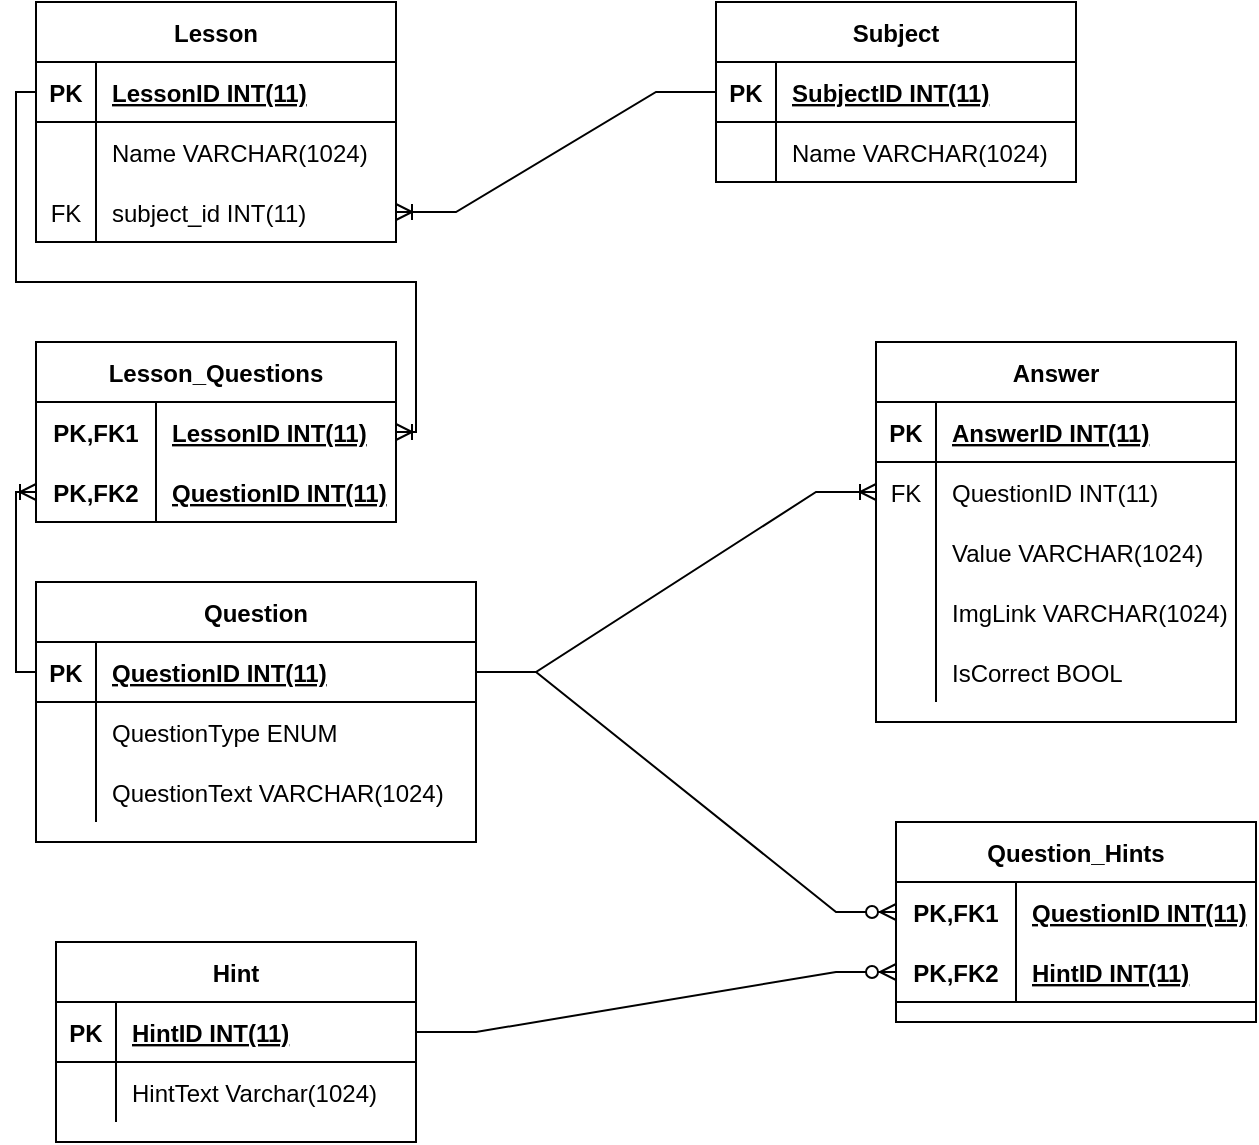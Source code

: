 <mxfile version="20.2.8" type="device"><diagram id="qbVXIZHRqSKObl3CPdeW" name="Pagina-1"><mxGraphModel dx="1038" dy="588" grid="1" gridSize="10" guides="1" tooltips="1" connect="1" arrows="1" fold="1" page="1" pageScale="1" pageWidth="827" pageHeight="1169" math="0" shadow="0"><root><mxCell id="0"/><mxCell id="1" parent="0"/><mxCell id="cfSkDuSw2dy4tqssVSU_-1" value="Lesson" style="shape=table;startSize=30;container=1;collapsible=1;childLayout=tableLayout;fixedRows=1;rowLines=0;fontStyle=1;align=center;resizeLast=1;" vertex="1" parent="1"><mxGeometry x="60" y="40" width="180" height="120" as="geometry"/></mxCell><mxCell id="cfSkDuSw2dy4tqssVSU_-2" value="" style="shape=tableRow;horizontal=0;startSize=0;swimlaneHead=0;swimlaneBody=0;fillColor=none;collapsible=0;dropTarget=0;points=[[0,0.5],[1,0.5]];portConstraint=eastwest;top=0;left=0;right=0;bottom=1;" vertex="1" parent="cfSkDuSw2dy4tqssVSU_-1"><mxGeometry y="30" width="180" height="30" as="geometry"/></mxCell><mxCell id="cfSkDuSw2dy4tqssVSU_-3" value="PK" style="shape=partialRectangle;connectable=0;fillColor=none;top=0;left=0;bottom=0;right=0;fontStyle=1;overflow=hidden;" vertex="1" parent="cfSkDuSw2dy4tqssVSU_-2"><mxGeometry width="30" height="30" as="geometry"><mxRectangle width="30" height="30" as="alternateBounds"/></mxGeometry></mxCell><mxCell id="cfSkDuSw2dy4tqssVSU_-4" value="LessonID INT(11)" style="shape=partialRectangle;connectable=0;fillColor=none;top=0;left=0;bottom=0;right=0;align=left;spacingLeft=6;fontStyle=5;overflow=hidden;" vertex="1" parent="cfSkDuSw2dy4tqssVSU_-2"><mxGeometry x="30" width="150" height="30" as="geometry"><mxRectangle width="150" height="30" as="alternateBounds"/></mxGeometry></mxCell><mxCell id="cfSkDuSw2dy4tqssVSU_-5" value="" style="shape=tableRow;horizontal=0;startSize=0;swimlaneHead=0;swimlaneBody=0;fillColor=none;collapsible=0;dropTarget=0;points=[[0,0.5],[1,0.5]];portConstraint=eastwest;top=0;left=0;right=0;bottom=0;" vertex="1" parent="cfSkDuSw2dy4tqssVSU_-1"><mxGeometry y="60" width="180" height="30" as="geometry"/></mxCell><mxCell id="cfSkDuSw2dy4tqssVSU_-6" value="" style="shape=partialRectangle;connectable=0;fillColor=none;top=0;left=0;bottom=0;right=0;editable=1;overflow=hidden;" vertex="1" parent="cfSkDuSw2dy4tqssVSU_-5"><mxGeometry width="30" height="30" as="geometry"><mxRectangle width="30" height="30" as="alternateBounds"/></mxGeometry></mxCell><mxCell id="cfSkDuSw2dy4tqssVSU_-7" value="Name VARCHAR(1024)" style="shape=partialRectangle;connectable=0;fillColor=none;top=0;left=0;bottom=0;right=0;align=left;spacingLeft=6;overflow=hidden;" vertex="1" parent="cfSkDuSw2dy4tqssVSU_-5"><mxGeometry x="30" width="150" height="30" as="geometry"><mxRectangle width="150" height="30" as="alternateBounds"/></mxGeometry></mxCell><mxCell id="cfSkDuSw2dy4tqssVSU_-8" value="" style="shape=tableRow;horizontal=0;startSize=0;swimlaneHead=0;swimlaneBody=0;fillColor=none;collapsible=0;dropTarget=0;points=[[0,0.5],[1,0.5]];portConstraint=eastwest;top=0;left=0;right=0;bottom=0;" vertex="1" parent="cfSkDuSw2dy4tqssVSU_-1"><mxGeometry y="90" width="180" height="30" as="geometry"/></mxCell><mxCell id="cfSkDuSw2dy4tqssVSU_-9" value="FK" style="shape=partialRectangle;connectable=0;fillColor=none;top=0;left=0;bottom=0;right=0;editable=1;overflow=hidden;" vertex="1" parent="cfSkDuSw2dy4tqssVSU_-8"><mxGeometry width="30" height="30" as="geometry"><mxRectangle width="30" height="30" as="alternateBounds"/></mxGeometry></mxCell><mxCell id="cfSkDuSw2dy4tqssVSU_-10" value="subject_id INT(11)" style="shape=partialRectangle;connectable=0;fillColor=none;top=0;left=0;bottom=0;right=0;align=left;spacingLeft=6;overflow=hidden;" vertex="1" parent="cfSkDuSw2dy4tqssVSU_-8"><mxGeometry x="30" width="150" height="30" as="geometry"><mxRectangle width="150" height="30" as="alternateBounds"/></mxGeometry></mxCell><mxCell id="cfSkDuSw2dy4tqssVSU_-14" value="Subject" style="shape=table;startSize=30;container=1;collapsible=1;childLayout=tableLayout;fixedRows=1;rowLines=0;fontStyle=1;align=center;resizeLast=1;" vertex="1" parent="1"><mxGeometry x="400" y="40" width="180" height="90" as="geometry"/></mxCell><mxCell id="cfSkDuSw2dy4tqssVSU_-15" value="" style="shape=tableRow;horizontal=0;startSize=0;swimlaneHead=0;swimlaneBody=0;fillColor=none;collapsible=0;dropTarget=0;points=[[0,0.5],[1,0.5]];portConstraint=eastwest;top=0;left=0;right=0;bottom=1;" vertex="1" parent="cfSkDuSw2dy4tqssVSU_-14"><mxGeometry y="30" width="180" height="30" as="geometry"/></mxCell><mxCell id="cfSkDuSw2dy4tqssVSU_-16" value="PK" style="shape=partialRectangle;connectable=0;fillColor=none;top=0;left=0;bottom=0;right=0;fontStyle=1;overflow=hidden;" vertex="1" parent="cfSkDuSw2dy4tqssVSU_-15"><mxGeometry width="30" height="30" as="geometry"><mxRectangle width="30" height="30" as="alternateBounds"/></mxGeometry></mxCell><mxCell id="cfSkDuSw2dy4tqssVSU_-17" value="SubjectID INT(11)" style="shape=partialRectangle;connectable=0;fillColor=none;top=0;left=0;bottom=0;right=0;align=left;spacingLeft=6;fontStyle=5;overflow=hidden;" vertex="1" parent="cfSkDuSw2dy4tqssVSU_-15"><mxGeometry x="30" width="150" height="30" as="geometry"><mxRectangle width="150" height="30" as="alternateBounds"/></mxGeometry></mxCell><mxCell id="cfSkDuSw2dy4tqssVSU_-18" value="" style="shape=tableRow;horizontal=0;startSize=0;swimlaneHead=0;swimlaneBody=0;fillColor=none;collapsible=0;dropTarget=0;points=[[0,0.5],[1,0.5]];portConstraint=eastwest;top=0;left=0;right=0;bottom=0;" vertex="1" parent="cfSkDuSw2dy4tqssVSU_-14"><mxGeometry y="60" width="180" height="30" as="geometry"/></mxCell><mxCell id="cfSkDuSw2dy4tqssVSU_-19" value="" style="shape=partialRectangle;connectable=0;fillColor=none;top=0;left=0;bottom=0;right=0;editable=1;overflow=hidden;" vertex="1" parent="cfSkDuSw2dy4tqssVSU_-18"><mxGeometry width="30" height="30" as="geometry"><mxRectangle width="30" height="30" as="alternateBounds"/></mxGeometry></mxCell><mxCell id="cfSkDuSw2dy4tqssVSU_-20" value="Name VARCHAR(1024)" style="shape=partialRectangle;connectable=0;fillColor=none;top=0;left=0;bottom=0;right=0;align=left;spacingLeft=6;overflow=hidden;" vertex="1" parent="cfSkDuSw2dy4tqssVSU_-18"><mxGeometry x="30" width="150" height="30" as="geometry"><mxRectangle width="150" height="30" as="alternateBounds"/></mxGeometry></mxCell><mxCell id="cfSkDuSw2dy4tqssVSU_-27" value="" style="edgeStyle=entityRelationEdgeStyle;fontSize=12;html=1;endArrow=ERoneToMany;rounded=0;entryX=1;entryY=0.5;entryDx=0;entryDy=0;exitX=0;exitY=0.5;exitDx=0;exitDy=0;" edge="1" parent="1" source="cfSkDuSw2dy4tqssVSU_-15" target="cfSkDuSw2dy4tqssVSU_-8"><mxGeometry width="100" height="100" relative="1" as="geometry"><mxPoint x="330" y="230" as="sourcePoint"/><mxPoint x="600" y="290" as="targetPoint"/></mxGeometry></mxCell><mxCell id="cfSkDuSw2dy4tqssVSU_-28" value="Question" style="shape=table;startSize=30;container=1;collapsible=1;childLayout=tableLayout;fixedRows=1;rowLines=0;fontStyle=1;align=center;resizeLast=1;" vertex="1" parent="1"><mxGeometry x="60" y="330" width="220" height="130" as="geometry"/></mxCell><mxCell id="cfSkDuSw2dy4tqssVSU_-29" value="" style="shape=tableRow;horizontal=0;startSize=0;swimlaneHead=0;swimlaneBody=0;fillColor=none;collapsible=0;dropTarget=0;points=[[0,0.5],[1,0.5]];portConstraint=eastwest;top=0;left=0;right=0;bottom=1;" vertex="1" parent="cfSkDuSw2dy4tqssVSU_-28"><mxGeometry y="30" width="220" height="30" as="geometry"/></mxCell><mxCell id="cfSkDuSw2dy4tqssVSU_-30" value="PK" style="shape=partialRectangle;connectable=0;fillColor=none;top=0;left=0;bottom=0;right=0;fontStyle=1;overflow=hidden;" vertex="1" parent="cfSkDuSw2dy4tqssVSU_-29"><mxGeometry width="30" height="30" as="geometry"><mxRectangle width="30" height="30" as="alternateBounds"/></mxGeometry></mxCell><mxCell id="cfSkDuSw2dy4tqssVSU_-31" value="QuestionID INT(11)" style="shape=partialRectangle;connectable=0;fillColor=none;top=0;left=0;bottom=0;right=0;align=left;spacingLeft=6;fontStyle=5;overflow=hidden;" vertex="1" parent="cfSkDuSw2dy4tqssVSU_-29"><mxGeometry x="30" width="190" height="30" as="geometry"><mxRectangle width="190" height="30" as="alternateBounds"/></mxGeometry></mxCell><mxCell id="cfSkDuSw2dy4tqssVSU_-32" value="" style="shape=tableRow;horizontal=0;startSize=0;swimlaneHead=0;swimlaneBody=0;fillColor=none;collapsible=0;dropTarget=0;points=[[0,0.5],[1,0.5]];portConstraint=eastwest;top=0;left=0;right=0;bottom=0;" vertex="1" parent="cfSkDuSw2dy4tqssVSU_-28"><mxGeometry y="60" width="220" height="30" as="geometry"/></mxCell><mxCell id="cfSkDuSw2dy4tqssVSU_-33" value="" style="shape=partialRectangle;connectable=0;fillColor=none;top=0;left=0;bottom=0;right=0;editable=1;overflow=hidden;" vertex="1" parent="cfSkDuSw2dy4tqssVSU_-32"><mxGeometry width="30" height="30" as="geometry"><mxRectangle width="30" height="30" as="alternateBounds"/></mxGeometry></mxCell><mxCell id="cfSkDuSw2dy4tqssVSU_-34" value="QuestionType ENUM" style="shape=partialRectangle;connectable=0;fillColor=none;top=0;left=0;bottom=0;right=0;align=left;spacingLeft=6;overflow=hidden;" vertex="1" parent="cfSkDuSw2dy4tqssVSU_-32"><mxGeometry x="30" width="190" height="30" as="geometry"><mxRectangle width="190" height="30" as="alternateBounds"/></mxGeometry></mxCell><mxCell id="cfSkDuSw2dy4tqssVSU_-35" value="" style="shape=tableRow;horizontal=0;startSize=0;swimlaneHead=0;swimlaneBody=0;fillColor=none;collapsible=0;dropTarget=0;points=[[0,0.5],[1,0.5]];portConstraint=eastwest;top=0;left=0;right=0;bottom=0;" vertex="1" parent="cfSkDuSw2dy4tqssVSU_-28"><mxGeometry y="90" width="220" height="30" as="geometry"/></mxCell><mxCell id="cfSkDuSw2dy4tqssVSU_-36" value="" style="shape=partialRectangle;connectable=0;fillColor=none;top=0;left=0;bottom=0;right=0;editable=1;overflow=hidden;" vertex="1" parent="cfSkDuSw2dy4tqssVSU_-35"><mxGeometry width="30" height="30" as="geometry"><mxRectangle width="30" height="30" as="alternateBounds"/></mxGeometry></mxCell><mxCell id="cfSkDuSw2dy4tqssVSU_-37" value="QuestionText VARCHAR(1024)" style="shape=partialRectangle;connectable=0;fillColor=none;top=0;left=0;bottom=0;right=0;align=left;spacingLeft=6;overflow=hidden;" vertex="1" parent="cfSkDuSw2dy4tqssVSU_-35"><mxGeometry x="30" width="190" height="30" as="geometry"><mxRectangle width="190" height="30" as="alternateBounds"/></mxGeometry></mxCell><mxCell id="cfSkDuSw2dy4tqssVSU_-41" value="Answer" style="shape=table;startSize=30;container=1;collapsible=1;childLayout=tableLayout;fixedRows=1;rowLines=0;fontStyle=1;align=center;resizeLast=1;" vertex="1" parent="1"><mxGeometry x="480" y="210" width="180" height="190" as="geometry"/></mxCell><mxCell id="cfSkDuSw2dy4tqssVSU_-42" value="" style="shape=tableRow;horizontal=0;startSize=0;swimlaneHead=0;swimlaneBody=0;fillColor=none;collapsible=0;dropTarget=0;points=[[0,0.5],[1,0.5]];portConstraint=eastwest;top=0;left=0;right=0;bottom=1;" vertex="1" parent="cfSkDuSw2dy4tqssVSU_-41"><mxGeometry y="30" width="180" height="30" as="geometry"/></mxCell><mxCell id="cfSkDuSw2dy4tqssVSU_-43" value="PK" style="shape=partialRectangle;connectable=0;fillColor=none;top=0;left=0;bottom=0;right=0;fontStyle=1;overflow=hidden;" vertex="1" parent="cfSkDuSw2dy4tqssVSU_-42"><mxGeometry width="30" height="30" as="geometry"><mxRectangle width="30" height="30" as="alternateBounds"/></mxGeometry></mxCell><mxCell id="cfSkDuSw2dy4tqssVSU_-44" value="AnswerID INT(11)" style="shape=partialRectangle;connectable=0;fillColor=none;top=0;left=0;bottom=0;right=0;align=left;spacingLeft=6;fontStyle=5;overflow=hidden;" vertex="1" parent="cfSkDuSw2dy4tqssVSU_-42"><mxGeometry x="30" width="150" height="30" as="geometry"><mxRectangle width="150" height="30" as="alternateBounds"/></mxGeometry></mxCell><mxCell id="cfSkDuSw2dy4tqssVSU_-162" value="" style="shape=tableRow;horizontal=0;startSize=0;swimlaneHead=0;swimlaneBody=0;fillColor=none;collapsible=0;dropTarget=0;points=[[0,0.5],[1,0.5]];portConstraint=eastwest;top=0;left=0;right=0;bottom=0;" vertex="1" parent="cfSkDuSw2dy4tqssVSU_-41"><mxGeometry y="60" width="180" height="30" as="geometry"/></mxCell><mxCell id="cfSkDuSw2dy4tqssVSU_-163" value="FK" style="shape=partialRectangle;connectable=0;fillColor=none;top=0;left=0;bottom=0;right=0;editable=1;overflow=hidden;" vertex="1" parent="cfSkDuSw2dy4tqssVSU_-162"><mxGeometry width="30" height="30" as="geometry"><mxRectangle width="30" height="30" as="alternateBounds"/></mxGeometry></mxCell><mxCell id="cfSkDuSw2dy4tqssVSU_-164" value="QuestionID INT(11)" style="shape=partialRectangle;connectable=0;fillColor=none;top=0;left=0;bottom=0;right=0;align=left;spacingLeft=6;overflow=hidden;" vertex="1" parent="cfSkDuSw2dy4tqssVSU_-162"><mxGeometry x="30" width="150" height="30" as="geometry"><mxRectangle width="150" height="30" as="alternateBounds"/></mxGeometry></mxCell><mxCell id="cfSkDuSw2dy4tqssVSU_-45" value="" style="shape=tableRow;horizontal=0;startSize=0;swimlaneHead=0;swimlaneBody=0;fillColor=none;collapsible=0;dropTarget=0;points=[[0,0.5],[1,0.5]];portConstraint=eastwest;top=0;left=0;right=0;bottom=0;" vertex="1" parent="cfSkDuSw2dy4tqssVSU_-41"><mxGeometry y="90" width="180" height="30" as="geometry"/></mxCell><mxCell id="cfSkDuSw2dy4tqssVSU_-46" value="" style="shape=partialRectangle;connectable=0;fillColor=none;top=0;left=0;bottom=0;right=0;editable=1;overflow=hidden;" vertex="1" parent="cfSkDuSw2dy4tqssVSU_-45"><mxGeometry width="30" height="30" as="geometry"><mxRectangle width="30" height="30" as="alternateBounds"/></mxGeometry></mxCell><mxCell id="cfSkDuSw2dy4tqssVSU_-47" value="Value VARCHAR(1024)" style="shape=partialRectangle;connectable=0;fillColor=none;top=0;left=0;bottom=0;right=0;align=left;spacingLeft=6;overflow=hidden;" vertex="1" parent="cfSkDuSw2dy4tqssVSU_-45"><mxGeometry x="30" width="150" height="30" as="geometry"><mxRectangle width="150" height="30" as="alternateBounds"/></mxGeometry></mxCell><mxCell id="cfSkDuSw2dy4tqssVSU_-48" value="" style="shape=tableRow;horizontal=0;startSize=0;swimlaneHead=0;swimlaneBody=0;fillColor=none;collapsible=0;dropTarget=0;points=[[0,0.5],[1,0.5]];portConstraint=eastwest;top=0;left=0;right=0;bottom=0;" vertex="1" parent="cfSkDuSw2dy4tqssVSU_-41"><mxGeometry y="120" width="180" height="30" as="geometry"/></mxCell><mxCell id="cfSkDuSw2dy4tqssVSU_-49" value="" style="shape=partialRectangle;connectable=0;fillColor=none;top=0;left=0;bottom=0;right=0;editable=1;overflow=hidden;" vertex="1" parent="cfSkDuSw2dy4tqssVSU_-48"><mxGeometry width="30" height="30" as="geometry"><mxRectangle width="30" height="30" as="alternateBounds"/></mxGeometry></mxCell><mxCell id="cfSkDuSw2dy4tqssVSU_-50" value="ImgLink VARCHAR(1024)" style="shape=partialRectangle;connectable=0;fillColor=none;top=0;left=0;bottom=0;right=0;align=left;spacingLeft=6;overflow=hidden;" vertex="1" parent="cfSkDuSw2dy4tqssVSU_-48"><mxGeometry x="30" width="150" height="30" as="geometry"><mxRectangle width="150" height="30" as="alternateBounds"/></mxGeometry></mxCell><mxCell id="cfSkDuSw2dy4tqssVSU_-165" value="" style="shape=tableRow;horizontal=0;startSize=0;swimlaneHead=0;swimlaneBody=0;fillColor=none;collapsible=0;dropTarget=0;points=[[0,0.5],[1,0.5]];portConstraint=eastwest;top=0;left=0;right=0;bottom=0;" vertex="1" parent="cfSkDuSw2dy4tqssVSU_-41"><mxGeometry y="150" width="180" height="30" as="geometry"/></mxCell><mxCell id="cfSkDuSw2dy4tqssVSU_-166" value="" style="shape=partialRectangle;connectable=0;fillColor=none;top=0;left=0;bottom=0;right=0;editable=1;overflow=hidden;" vertex="1" parent="cfSkDuSw2dy4tqssVSU_-165"><mxGeometry width="30" height="30" as="geometry"><mxRectangle width="30" height="30" as="alternateBounds"/></mxGeometry></mxCell><mxCell id="cfSkDuSw2dy4tqssVSU_-167" value="IsCorrect BOOL" style="shape=partialRectangle;connectable=0;fillColor=none;top=0;left=0;bottom=0;right=0;align=left;spacingLeft=6;overflow=hidden;" vertex="1" parent="cfSkDuSw2dy4tqssVSU_-165"><mxGeometry x="30" width="150" height="30" as="geometry"><mxRectangle width="150" height="30" as="alternateBounds"/></mxGeometry></mxCell><mxCell id="cfSkDuSw2dy4tqssVSU_-97" value="Lesson_Questions" style="shape=table;startSize=30;container=1;collapsible=1;childLayout=tableLayout;fixedRows=1;rowLines=0;fontStyle=1;align=center;resizeLast=1;fillColor=#FFFFFF;" vertex="1" parent="1"><mxGeometry x="60" y="210" width="180" height="90" as="geometry"/></mxCell><mxCell id="cfSkDuSw2dy4tqssVSU_-98" value="" style="shape=tableRow;horizontal=0;startSize=0;swimlaneHead=0;swimlaneBody=0;fillColor=none;collapsible=0;dropTarget=0;points=[[0,0.5],[1,0.5]];portConstraint=eastwest;top=0;left=0;right=0;bottom=0;" vertex="1" parent="cfSkDuSw2dy4tqssVSU_-97"><mxGeometry y="30" width="180" height="30" as="geometry"/></mxCell><mxCell id="cfSkDuSw2dy4tqssVSU_-99" value="PK,FK1" style="shape=partialRectangle;connectable=0;fillColor=none;top=0;left=0;bottom=0;right=0;fontStyle=1;overflow=hidden;" vertex="1" parent="cfSkDuSw2dy4tqssVSU_-98"><mxGeometry width="60" height="30" as="geometry"><mxRectangle width="60" height="30" as="alternateBounds"/></mxGeometry></mxCell><mxCell id="cfSkDuSw2dy4tqssVSU_-100" value="LessonID INT(11)" style="shape=partialRectangle;connectable=0;fillColor=none;top=0;left=0;bottom=0;right=0;align=left;spacingLeft=6;fontStyle=5;overflow=hidden;" vertex="1" parent="cfSkDuSw2dy4tqssVSU_-98"><mxGeometry x="60" width="120" height="30" as="geometry"><mxRectangle width="120" height="30" as="alternateBounds"/></mxGeometry></mxCell><mxCell id="cfSkDuSw2dy4tqssVSU_-101" value="" style="shape=tableRow;horizontal=0;startSize=0;swimlaneHead=0;swimlaneBody=0;fillColor=none;collapsible=0;dropTarget=0;points=[[0,0.5],[1,0.5]];portConstraint=eastwest;top=0;left=0;right=0;bottom=1;" vertex="1" parent="cfSkDuSw2dy4tqssVSU_-97"><mxGeometry y="60" width="180" height="30" as="geometry"/></mxCell><mxCell id="cfSkDuSw2dy4tqssVSU_-102" value="PK,FK2" style="shape=partialRectangle;connectable=0;fillColor=none;top=0;left=0;bottom=0;right=0;fontStyle=1;overflow=hidden;" vertex="1" parent="cfSkDuSw2dy4tqssVSU_-101"><mxGeometry width="60" height="30" as="geometry"><mxRectangle width="60" height="30" as="alternateBounds"/></mxGeometry></mxCell><mxCell id="cfSkDuSw2dy4tqssVSU_-103" value="QuestionID INT(11)" style="shape=partialRectangle;connectable=0;fillColor=none;top=0;left=0;bottom=0;right=0;align=left;spacingLeft=6;fontStyle=5;overflow=hidden;" vertex="1" parent="cfSkDuSw2dy4tqssVSU_-101"><mxGeometry x="60" width="120" height="30" as="geometry"><mxRectangle width="120" height="30" as="alternateBounds"/></mxGeometry></mxCell><mxCell id="cfSkDuSw2dy4tqssVSU_-119" value="Question_Hints" style="shape=table;startSize=30;container=1;collapsible=1;childLayout=tableLayout;fixedRows=1;rowLines=0;fontStyle=1;align=center;resizeLast=1;fillColor=#FFFFFF;" vertex="1" parent="1"><mxGeometry x="490" y="450" width="180" height="100" as="geometry"/></mxCell><mxCell id="cfSkDuSw2dy4tqssVSU_-120" value="" style="shape=tableRow;horizontal=0;startSize=0;swimlaneHead=0;swimlaneBody=0;fillColor=none;collapsible=0;dropTarget=0;points=[[0,0.5],[1,0.5]];portConstraint=eastwest;top=0;left=0;right=0;bottom=0;" vertex="1" parent="cfSkDuSw2dy4tqssVSU_-119"><mxGeometry y="30" width="180" height="30" as="geometry"/></mxCell><mxCell id="cfSkDuSw2dy4tqssVSU_-121" value="PK,FK1" style="shape=partialRectangle;connectable=0;fillColor=none;top=0;left=0;bottom=0;right=0;fontStyle=1;overflow=hidden;" vertex="1" parent="cfSkDuSw2dy4tqssVSU_-120"><mxGeometry width="60" height="30" as="geometry"><mxRectangle width="60" height="30" as="alternateBounds"/></mxGeometry></mxCell><mxCell id="cfSkDuSw2dy4tqssVSU_-122" value="QuestionID INT(11)" style="shape=partialRectangle;connectable=0;fillColor=none;top=0;left=0;bottom=0;right=0;align=left;spacingLeft=6;fontStyle=5;overflow=hidden;" vertex="1" parent="cfSkDuSw2dy4tqssVSU_-120"><mxGeometry x="60" width="120" height="30" as="geometry"><mxRectangle width="120" height="30" as="alternateBounds"/></mxGeometry></mxCell><mxCell id="cfSkDuSw2dy4tqssVSU_-123" value="" style="shape=tableRow;horizontal=0;startSize=0;swimlaneHead=0;swimlaneBody=0;fillColor=none;collapsible=0;dropTarget=0;points=[[0,0.5],[1,0.5]];portConstraint=eastwest;top=0;left=0;right=0;bottom=1;" vertex="1" parent="cfSkDuSw2dy4tqssVSU_-119"><mxGeometry y="60" width="180" height="30" as="geometry"/></mxCell><mxCell id="cfSkDuSw2dy4tqssVSU_-124" value="PK,FK2" style="shape=partialRectangle;connectable=0;fillColor=none;top=0;left=0;bottom=0;right=0;fontStyle=1;overflow=hidden;" vertex="1" parent="cfSkDuSw2dy4tqssVSU_-123"><mxGeometry width="60" height="30" as="geometry"><mxRectangle width="60" height="30" as="alternateBounds"/></mxGeometry></mxCell><mxCell id="cfSkDuSw2dy4tqssVSU_-125" value="HintID INT(11)" style="shape=partialRectangle;connectable=0;fillColor=none;top=0;left=0;bottom=0;right=0;align=left;spacingLeft=6;fontStyle=5;overflow=hidden;" vertex="1" parent="cfSkDuSw2dy4tqssVSU_-123"><mxGeometry x="60" width="120" height="30" as="geometry"><mxRectangle width="120" height="30" as="alternateBounds"/></mxGeometry></mxCell><mxCell id="cfSkDuSw2dy4tqssVSU_-145" value="Hint" style="shape=table;startSize=30;container=1;collapsible=1;childLayout=tableLayout;fixedRows=1;rowLines=0;fontStyle=1;align=center;resizeLast=1;" vertex="1" parent="1"><mxGeometry x="70" y="510" width="180" height="100" as="geometry"/></mxCell><mxCell id="cfSkDuSw2dy4tqssVSU_-146" value="" style="shape=tableRow;horizontal=0;startSize=0;swimlaneHead=0;swimlaneBody=0;fillColor=none;collapsible=0;dropTarget=0;points=[[0,0.5],[1,0.5]];portConstraint=eastwest;top=0;left=0;right=0;bottom=1;" vertex="1" parent="cfSkDuSw2dy4tqssVSU_-145"><mxGeometry y="30" width="180" height="30" as="geometry"/></mxCell><mxCell id="cfSkDuSw2dy4tqssVSU_-147" value="PK" style="shape=partialRectangle;connectable=0;fillColor=none;top=0;left=0;bottom=0;right=0;fontStyle=1;overflow=hidden;" vertex="1" parent="cfSkDuSw2dy4tqssVSU_-146"><mxGeometry width="30" height="30" as="geometry"><mxRectangle width="30" height="30" as="alternateBounds"/></mxGeometry></mxCell><mxCell id="cfSkDuSw2dy4tqssVSU_-148" value="HintID INT(11)" style="shape=partialRectangle;connectable=0;fillColor=none;top=0;left=0;bottom=0;right=0;align=left;spacingLeft=6;fontStyle=5;overflow=hidden;" vertex="1" parent="cfSkDuSw2dy4tqssVSU_-146"><mxGeometry x="30" width="150" height="30" as="geometry"><mxRectangle width="150" height="30" as="alternateBounds"/></mxGeometry></mxCell><mxCell id="cfSkDuSw2dy4tqssVSU_-149" value="" style="shape=tableRow;horizontal=0;startSize=0;swimlaneHead=0;swimlaneBody=0;fillColor=none;collapsible=0;dropTarget=0;points=[[0,0.5],[1,0.5]];portConstraint=eastwest;top=0;left=0;right=0;bottom=0;" vertex="1" parent="cfSkDuSw2dy4tqssVSU_-145"><mxGeometry y="60" width="180" height="30" as="geometry"/></mxCell><mxCell id="cfSkDuSw2dy4tqssVSU_-150" value="" style="shape=partialRectangle;connectable=0;fillColor=none;top=0;left=0;bottom=0;right=0;editable=1;overflow=hidden;" vertex="1" parent="cfSkDuSw2dy4tqssVSU_-149"><mxGeometry width="30" height="30" as="geometry"><mxRectangle width="30" height="30" as="alternateBounds"/></mxGeometry></mxCell><mxCell id="cfSkDuSw2dy4tqssVSU_-151" value="HintText Varchar(1024)" style="shape=partialRectangle;connectable=0;fillColor=none;top=0;left=0;bottom=0;right=0;align=left;spacingLeft=6;overflow=hidden;" vertex="1" parent="cfSkDuSw2dy4tqssVSU_-149"><mxGeometry x="30" width="150" height="30" as="geometry"><mxRectangle width="150" height="30" as="alternateBounds"/></mxGeometry></mxCell><mxCell id="cfSkDuSw2dy4tqssVSU_-158" value="" style="edgeStyle=orthogonalEdgeStyle;fontSize=12;html=1;endArrow=ERoneToMany;rounded=0;exitX=0;exitY=0.5;exitDx=0;exitDy=0;entryX=1;entryY=0.5;entryDx=0;entryDy=0;" edge="1" parent="1" source="cfSkDuSw2dy4tqssVSU_-2" target="cfSkDuSw2dy4tqssVSU_-98"><mxGeometry width="100" height="100" relative="1" as="geometry"><mxPoint x="320" y="340" as="sourcePoint"/><mxPoint x="420" y="240" as="targetPoint"/><Array as="points"><mxPoint x="50" y="85"/><mxPoint x="50" y="180"/><mxPoint x="250" y="180"/><mxPoint x="250" y="255"/></Array></mxGeometry></mxCell><mxCell id="cfSkDuSw2dy4tqssVSU_-159" value="" style="edgeStyle=orthogonalEdgeStyle;fontSize=12;html=1;endArrow=ERoneToMany;rounded=0;entryX=0;entryY=0.5;entryDx=0;entryDy=0;exitX=0;exitY=0.5;exitDx=0;exitDy=0;" edge="1" parent="1" source="cfSkDuSw2dy4tqssVSU_-29" target="cfSkDuSw2dy4tqssVSU_-101"><mxGeometry width="100" height="100" relative="1" as="geometry"><mxPoint x="340" y="540" as="sourcePoint"/><mxPoint x="440" y="440" as="targetPoint"/></mxGeometry></mxCell><mxCell id="cfSkDuSw2dy4tqssVSU_-160" value="" style="edgeStyle=entityRelationEdgeStyle;fontSize=12;html=1;endArrow=ERoneToMany;rounded=0;entryX=0;entryY=0.5;entryDx=0;entryDy=0;exitX=1;exitY=0.5;exitDx=0;exitDy=0;" edge="1" parent="1" source="cfSkDuSw2dy4tqssVSU_-29" target="cfSkDuSw2dy4tqssVSU_-162"><mxGeometry width="100" height="100" relative="1" as="geometry"><mxPoint x="290" y="370" as="sourcePoint"/><mxPoint x="460" y="245" as="targetPoint"/></mxGeometry></mxCell><mxCell id="cfSkDuSw2dy4tqssVSU_-168" value="" style="edgeStyle=entityRelationEdgeStyle;fontSize=12;html=1;endArrow=ERzeroToMany;endFill=1;rounded=0;exitX=1;exitY=0.5;exitDx=0;exitDy=0;entryX=0;entryY=0.5;entryDx=0;entryDy=0;" edge="1" parent="1" source="cfSkDuSw2dy4tqssVSU_-146" target="cfSkDuSw2dy4tqssVSU_-123"><mxGeometry width="100" height="100" relative="1" as="geometry"><mxPoint x="310" y="670" as="sourcePoint"/><mxPoint x="410" y="570" as="targetPoint"/></mxGeometry></mxCell><mxCell id="cfSkDuSw2dy4tqssVSU_-170" value="" style="edgeStyle=entityRelationEdgeStyle;fontSize=12;html=1;endArrow=ERzeroToMany;endFill=1;rounded=0;entryX=0;entryY=0.5;entryDx=0;entryDy=0;" edge="1" parent="1" source="cfSkDuSw2dy4tqssVSU_-29" target="cfSkDuSw2dy4tqssVSU_-120"><mxGeometry width="100" height="100" relative="1" as="geometry"><mxPoint x="330" y="500" as="sourcePoint"/><mxPoint x="430" y="400" as="targetPoint"/></mxGeometry></mxCell></root></mxGraphModel></diagram></mxfile>